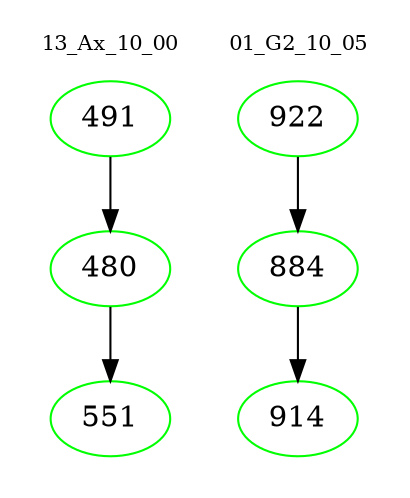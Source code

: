 digraph{
subgraph cluster_0 {
color = white
label = "13_Ax_10_00";
fontsize=10;
T0_491 [label="491", color="green"]
T0_491 -> T0_480 [color="black"]
T0_480 [label="480", color="green"]
T0_480 -> T0_551 [color="black"]
T0_551 [label="551", color="green"]
}
subgraph cluster_1 {
color = white
label = "01_G2_10_05";
fontsize=10;
T1_922 [label="922", color="green"]
T1_922 -> T1_884 [color="black"]
T1_884 [label="884", color="green"]
T1_884 -> T1_914 [color="black"]
T1_914 [label="914", color="green"]
}
}

